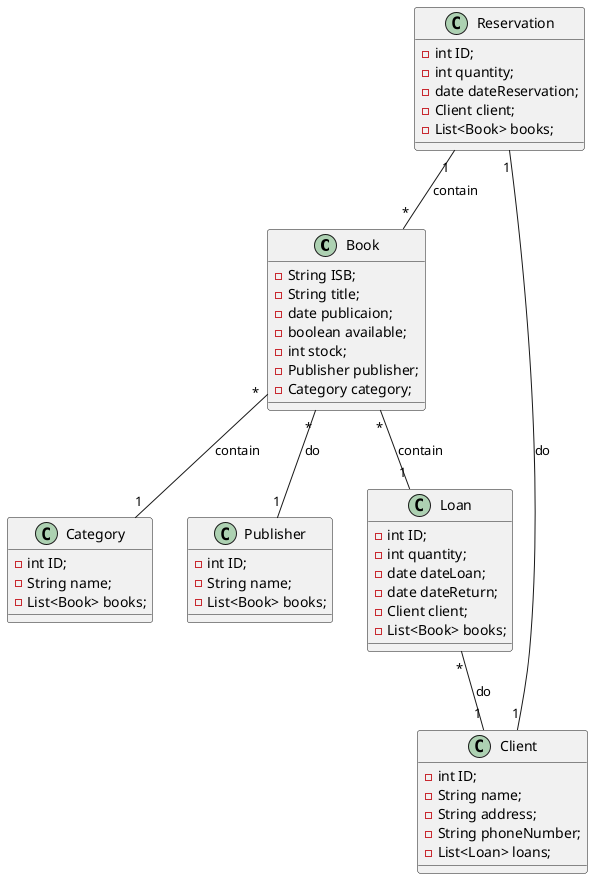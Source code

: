 @startuml ""


class Book {
    - String ISB;
    - String title;
    - date publicaion;
    - boolean available;
    - int stock;
    - Publisher publisher;
    - Category category;
}



class Category {
    - int ID;
    - String name;
    - List<Book> books;
}


class Publisher {
    - int ID;
    - String name;
    - List<Book> books;
}


class Client {
    - int ID;
    - String name;
    - String address;
    - String phoneNumber;
    - List<Loan> loans;

}

class Loan {
    - int ID;
    - int quantity;
    - date dateLoan;
    - date dateReturn;
    - Client client;
    - List<Book> books;

}

class Reservation {
    - int ID;
    - int quantity;
    - date dateReservation;
    - Client client;
    - List<Book> books;
}



' relatioships

Book "*" -- "1" Publisher: do
Book "*" -- "1" Category: contain
Book "*" -- "1" Loan: contain
Loan "*" -- "1" Client: do
Reservation "1" -- "1" Client: do
Reservation "1" -- "*" Book: contain



@enduml